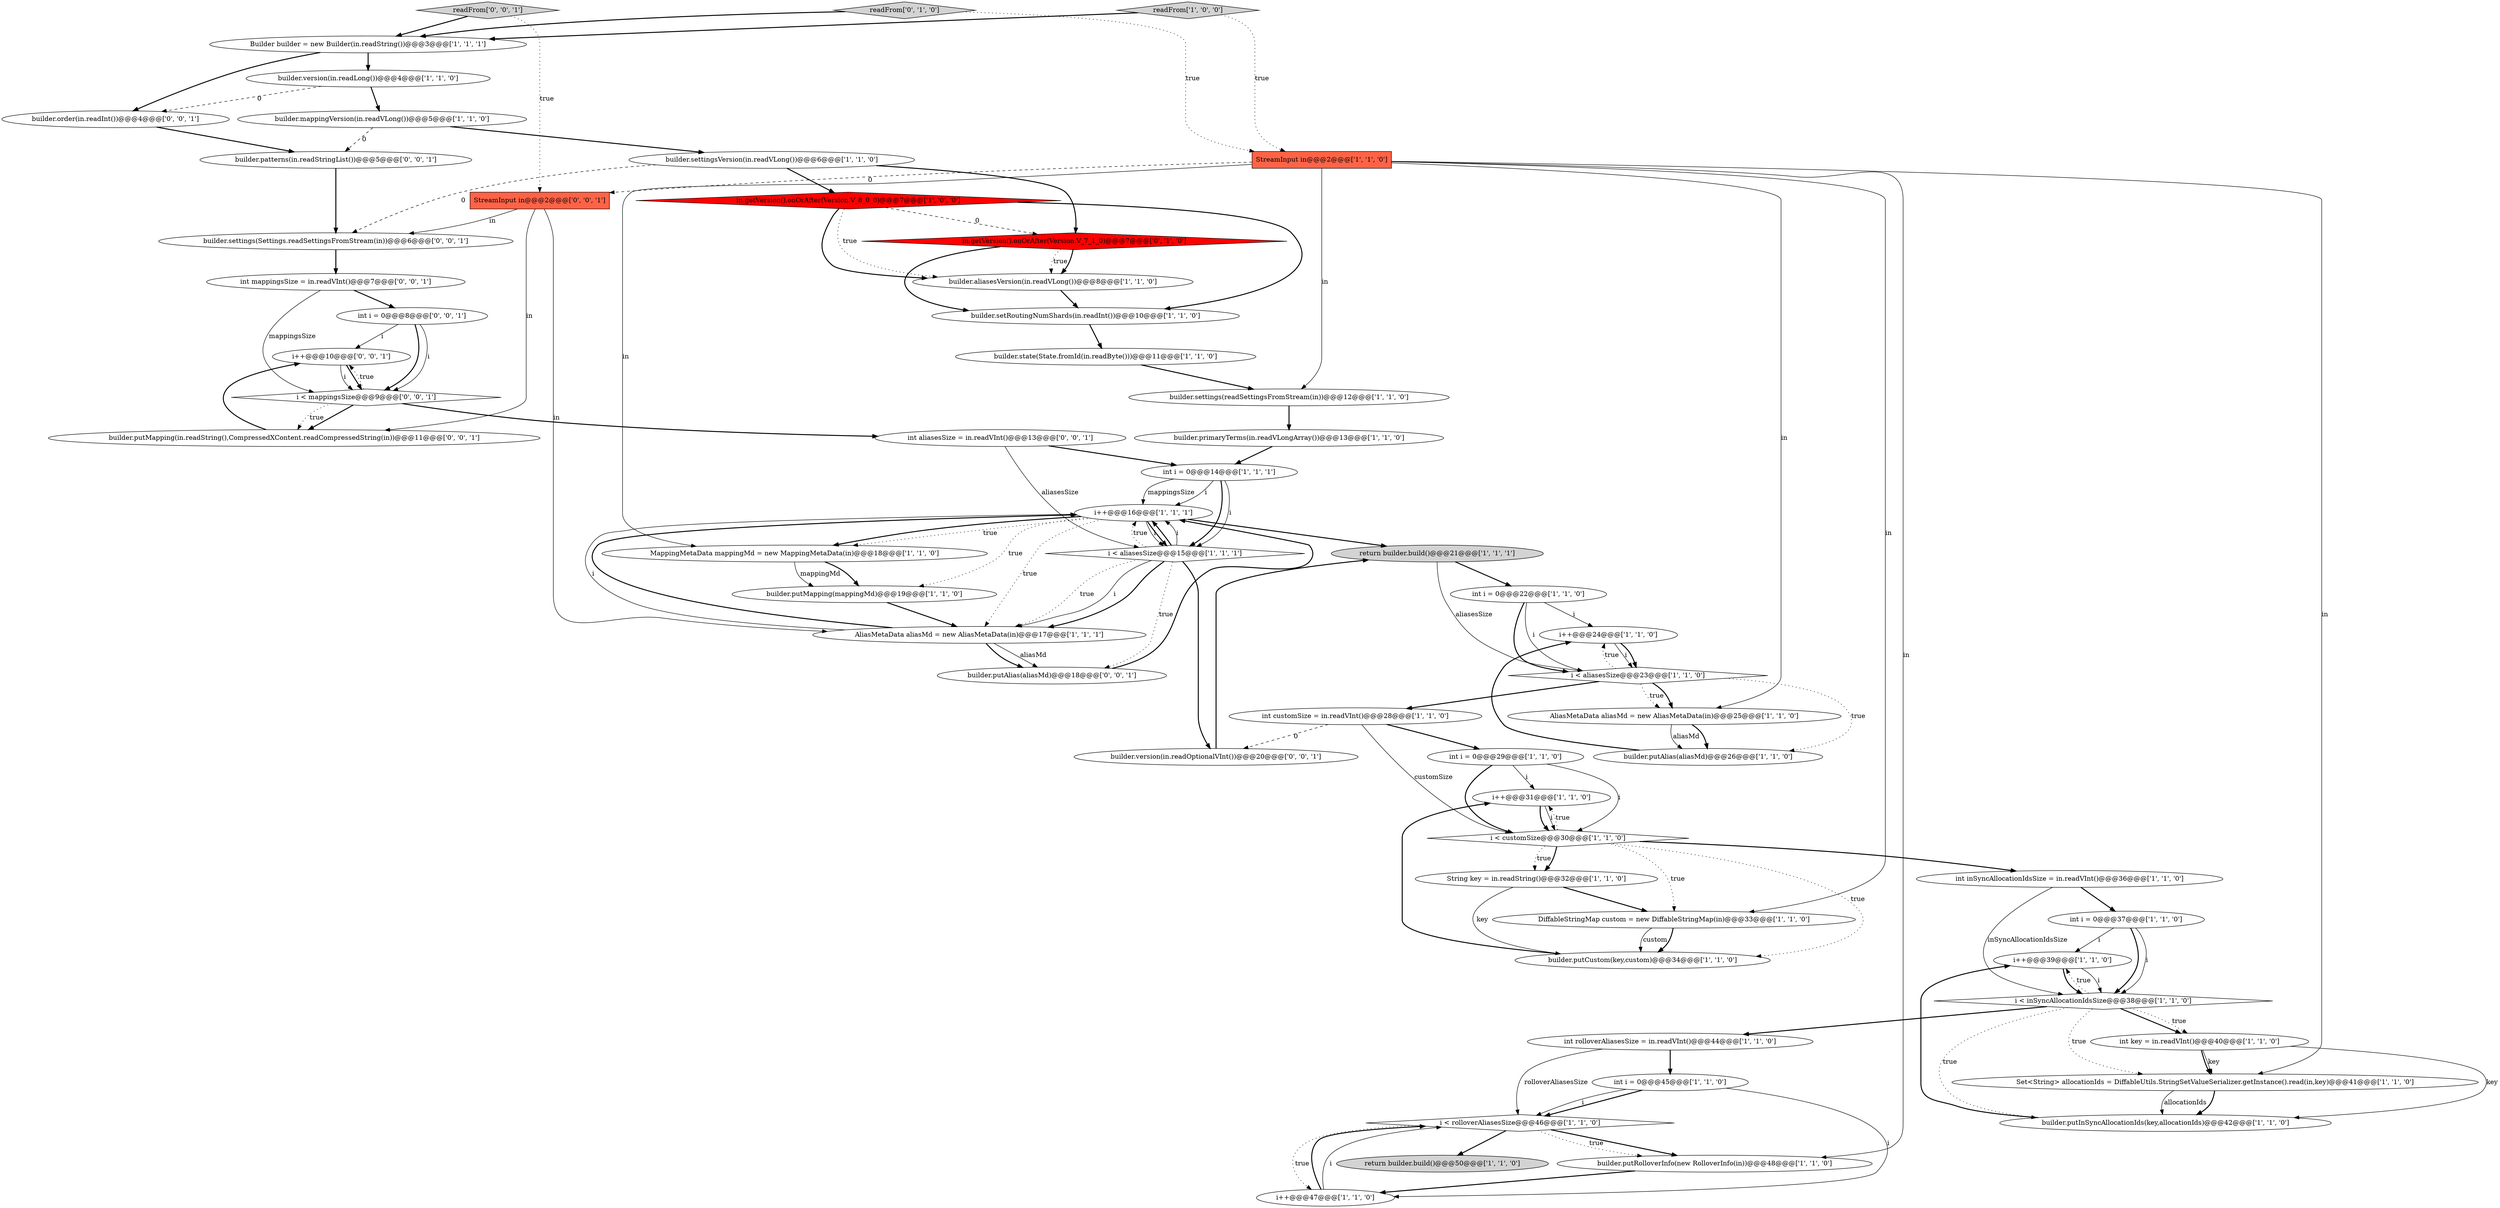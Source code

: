 digraph {
37 [style = filled, label = "builder.aliasesVersion(in.readVLong())@@@8@@@['1', '1', '0']", fillcolor = white, shape = ellipse image = "AAA0AAABBB1BBB"];
38 [style = filled, label = "in.getVersion().onOrAfter(Version.V_8_0_0)@@@7@@@['1', '0', '0']", fillcolor = red, shape = diamond image = "AAA1AAABBB1BBB"];
39 [style = filled, label = "Builder builder = new Builder(in.readString())@@@3@@@['1', '1', '1']", fillcolor = white, shape = ellipse image = "AAA0AAABBB1BBB"];
26 [style = filled, label = "builder.putMapping(mappingMd)@@@19@@@['1', '1', '0']", fillcolor = white, shape = ellipse image = "AAA0AAABBB1BBB"];
22 [style = filled, label = "builder.putCustom(key,custom)@@@34@@@['1', '1', '0']", fillcolor = white, shape = ellipse image = "AAA0AAABBB1BBB"];
41 [style = filled, label = "return builder.build()@@@50@@@['1', '1', '0']", fillcolor = lightgray, shape = ellipse image = "AAA0AAABBB1BBB"];
51 [style = filled, label = "int i = 0@@@8@@@['0', '0', '1']", fillcolor = white, shape = ellipse image = "AAA0AAABBB3BBB"];
35 [style = filled, label = "int i = 0@@@37@@@['1', '1', '0']", fillcolor = white, shape = ellipse image = "AAA0AAABBB1BBB"];
3 [style = filled, label = "i < rolloverAliasesSize@@@46@@@['1', '1', '0']", fillcolor = white, shape = diamond image = "AAA0AAABBB1BBB"];
21 [style = filled, label = "return builder.build()@@@21@@@['1', '1', '1']", fillcolor = lightgray, shape = ellipse image = "AAA0AAABBB1BBB"];
54 [style = filled, label = "int mappingsSize = in.readVInt()@@@7@@@['0', '0', '1']", fillcolor = white, shape = ellipse image = "AAA0AAABBB3BBB"];
14 [style = filled, label = "i++@@@16@@@['1', '1', '1']", fillcolor = white, shape = ellipse image = "AAA0AAABBB1BBB"];
23 [style = filled, label = "int inSyncAllocationIdsSize = in.readVInt()@@@36@@@['1', '1', '0']", fillcolor = white, shape = ellipse image = "AAA0AAABBB1BBB"];
52 [style = filled, label = "readFrom['0', '0', '1']", fillcolor = lightgray, shape = diamond image = "AAA0AAABBB3BBB"];
56 [style = filled, label = "builder.patterns(in.readStringList())@@@5@@@['0', '0', '1']", fillcolor = white, shape = ellipse image = "AAA0AAABBB3BBB"];
25 [style = filled, label = "int rolloverAliasesSize = in.readVInt()@@@44@@@['1', '1', '0']", fillcolor = white, shape = ellipse image = "AAA0AAABBB1BBB"];
9 [style = filled, label = "MappingMetaData mappingMd = new MappingMetaData(in)@@@18@@@['1', '1', '0']", fillcolor = white, shape = ellipse image = "AAA0AAABBB1BBB"];
47 [style = filled, label = "builder.settings(Settings.readSettingsFromStream(in))@@@6@@@['0', '0', '1']", fillcolor = white, shape = ellipse image = "AAA0AAABBB3BBB"];
29 [style = filled, label = "builder.mappingVersion(in.readVLong())@@@5@@@['1', '1', '0']", fillcolor = white, shape = ellipse image = "AAA0AAABBB1BBB"];
33 [style = filled, label = "i++@@@31@@@['1', '1', '0']", fillcolor = white, shape = ellipse image = "AAA0AAABBB1BBB"];
20 [style = filled, label = "int i = 0@@@45@@@['1', '1', '0']", fillcolor = white, shape = ellipse image = "AAA0AAABBB1BBB"];
7 [style = filled, label = "i++@@@39@@@['1', '1', '0']", fillcolor = white, shape = ellipse image = "AAA0AAABBB1BBB"];
8 [style = filled, label = "builder.settingsVersion(in.readVLong())@@@6@@@['1', '1', '0']", fillcolor = white, shape = ellipse image = "AAA0AAABBB1BBB"];
43 [style = filled, label = "AliasMetaData aliasMd = new AliasMetaData(in)@@@17@@@['1', '1', '1']", fillcolor = white, shape = ellipse image = "AAA0AAABBB1BBB"];
49 [style = filled, label = "builder.order(in.readInt())@@@4@@@['0', '0', '1']", fillcolor = white, shape = ellipse image = "AAA0AAABBB3BBB"];
57 [style = filled, label = "StreamInput in@@@2@@@['0', '0', '1']", fillcolor = tomato, shape = box image = "AAA0AAABBB3BBB"];
42 [style = filled, label = "readFrom['1', '0', '0']", fillcolor = lightgray, shape = diamond image = "AAA0AAABBB1BBB"];
55 [style = filled, label = "int aliasesSize = in.readVInt()@@@13@@@['0', '0', '1']", fillcolor = white, shape = ellipse image = "AAA0AAABBB3BBB"];
45 [style = filled, label = "in.getVersion().onOrAfter(Version.V_7_1_0)@@@7@@@['0', '1', '0']", fillcolor = red, shape = diamond image = "AAA1AAABBB2BBB"];
19 [style = filled, label = "int i = 0@@@29@@@['1', '1', '0']", fillcolor = white, shape = ellipse image = "AAA0AAABBB1BBB"];
53 [style = filled, label = "builder.putAlias(aliasMd)@@@18@@@['0', '0', '1']", fillcolor = white, shape = ellipse image = "AAA0AAABBB3BBB"];
40 [style = filled, label = "int customSize = in.readVInt()@@@28@@@['1', '1', '0']", fillcolor = white, shape = ellipse image = "AAA0AAABBB1BBB"];
0 [style = filled, label = "int key = in.readVInt()@@@40@@@['1', '1', '0']", fillcolor = white, shape = ellipse image = "AAA0AAABBB1BBB"];
32 [style = filled, label = "int i = 0@@@22@@@['1', '1', '0']", fillcolor = white, shape = ellipse image = "AAA0AAABBB1BBB"];
24 [style = filled, label = "builder.putAlias(aliasMd)@@@26@@@['1', '1', '0']", fillcolor = white, shape = ellipse image = "AAA0AAABBB1BBB"];
15 [style = filled, label = "StreamInput in@@@2@@@['1', '1', '0']", fillcolor = tomato, shape = box image = "AAA0AAABBB1BBB"];
1 [style = filled, label = "builder.putInSyncAllocationIds(key,allocationIds)@@@42@@@['1', '1', '0']", fillcolor = white, shape = ellipse image = "AAA0AAABBB1BBB"];
28 [style = filled, label = "String key = in.readString()@@@32@@@['1', '1', '0']", fillcolor = white, shape = ellipse image = "AAA0AAABBB1BBB"];
4 [style = filled, label = "int i = 0@@@14@@@['1', '1', '1']", fillcolor = white, shape = ellipse image = "AAA0AAABBB1BBB"];
11 [style = filled, label = "builder.setRoutingNumShards(in.readInt())@@@10@@@['1', '1', '0']", fillcolor = white, shape = ellipse image = "AAA0AAABBB1BBB"];
36 [style = filled, label = "builder.primaryTerms(in.readVLongArray())@@@13@@@['1', '1', '0']", fillcolor = white, shape = ellipse image = "AAA0AAABBB1BBB"];
16 [style = filled, label = "builder.settings(readSettingsFromStream(in))@@@12@@@['1', '1', '0']", fillcolor = white, shape = ellipse image = "AAA0AAABBB1BBB"];
13 [style = filled, label = "i < customSize@@@30@@@['1', '1', '0']", fillcolor = white, shape = diamond image = "AAA0AAABBB1BBB"];
27 [style = filled, label = "builder.putRolloverInfo(new RolloverInfo(in))@@@48@@@['1', '1', '0']", fillcolor = white, shape = ellipse image = "AAA0AAABBB1BBB"];
34 [style = filled, label = "DiffableStringMap custom = new DiffableStringMap(in)@@@33@@@['1', '1', '0']", fillcolor = white, shape = ellipse image = "AAA0AAABBB1BBB"];
5 [style = filled, label = "builder.state(State.fromId(in.readByte()))@@@11@@@['1', '1', '0']", fillcolor = white, shape = ellipse image = "AAA0AAABBB1BBB"];
2 [style = filled, label = "i++@@@24@@@['1', '1', '0']", fillcolor = white, shape = ellipse image = "AAA0AAABBB1BBB"];
6 [style = filled, label = "builder.version(in.readLong())@@@4@@@['1', '1', '0']", fillcolor = white, shape = ellipse image = "AAA0AAABBB1BBB"];
18 [style = filled, label = "i++@@@47@@@['1', '1', '0']", fillcolor = white, shape = ellipse image = "AAA0AAABBB1BBB"];
31 [style = filled, label = "i < aliasesSize@@@23@@@['1', '1', '0']", fillcolor = white, shape = diamond image = "AAA0AAABBB1BBB"];
46 [style = filled, label = "builder.version(in.readOptionalVInt())@@@20@@@['0', '0', '1']", fillcolor = white, shape = ellipse image = "AAA0AAABBB3BBB"];
48 [style = filled, label = "i++@@@10@@@['0', '0', '1']", fillcolor = white, shape = ellipse image = "AAA0AAABBB3BBB"];
12 [style = filled, label = "AliasMetaData aliasMd = new AliasMetaData(in)@@@25@@@['1', '1', '0']", fillcolor = white, shape = ellipse image = "AAA0AAABBB1BBB"];
44 [style = filled, label = "readFrom['0', '1', '0']", fillcolor = lightgray, shape = diamond image = "AAA0AAABBB2BBB"];
50 [style = filled, label = "i < mappingsSize@@@9@@@['0', '0', '1']", fillcolor = white, shape = diamond image = "AAA0AAABBB3BBB"];
30 [style = filled, label = "i < aliasesSize@@@15@@@['1', '1', '1']", fillcolor = white, shape = diamond image = "AAA0AAABBB1BBB"];
58 [style = filled, label = "builder.putMapping(in.readString(),CompressedXContent.readCompressedString(in))@@@11@@@['0', '0', '1']", fillcolor = white, shape = ellipse image = "AAA0AAABBB3BBB"];
17 [style = filled, label = "i < inSyncAllocationIdsSize@@@38@@@['1', '1', '0']", fillcolor = white, shape = diamond image = "AAA0AAABBB1BBB"];
10 [style = filled, label = "Set<String> allocationIds = DiffableUtils.StringSetValueSerializer.getInstance().read(in,key)@@@41@@@['1', '1', '0']", fillcolor = white, shape = ellipse image = "AAA0AAABBB1BBB"];
17->25 [style = bold, label=""];
18->3 [style = bold, label=""];
34->22 [style = solid, label="custom"];
13->28 [style = dotted, label="true"];
37->11 [style = bold, label=""];
40->13 [style = solid, label="customSize"];
0->1 [style = solid, label="key"];
4->14 [style = solid, label="i"];
51->48 [style = solid, label="i"];
14->26 [style = dotted, label="true"];
17->1 [style = dotted, label="true"];
15->27 [style = solid, label="in"];
15->57 [style = dashed, label="0"];
55->30 [style = solid, label="aliasesSize"];
39->6 [style = bold, label=""];
48->50 [style = solid, label="i"];
6->29 [style = bold, label=""];
56->47 [style = bold, label=""];
3->27 [style = bold, label=""];
9->26 [style = bold, label=""];
3->27 [style = dotted, label="true"];
7->17 [style = solid, label="i"];
46->21 [style = bold, label=""];
57->43 [style = solid, label="in"];
30->14 [style = solid, label="i"];
14->30 [style = solid, label="i"];
51->50 [style = bold, label=""];
2->31 [style = solid, label="i"];
30->46 [style = bold, label=""];
50->55 [style = bold, label=""];
50->48 [style = dotted, label="true"];
43->53 [style = bold, label=""];
39->49 [style = bold, label=""];
29->56 [style = dashed, label="0"];
43->53 [style = solid, label="aliasMd"];
31->40 [style = bold, label=""];
30->14 [style = bold, label=""];
49->56 [style = bold, label=""];
14->9 [style = bold, label=""];
30->43 [style = dotted, label="true"];
9->26 [style = solid, label="mappingMd"];
31->12 [style = dotted, label="true"];
2->31 [style = bold, label=""];
52->57 [style = dotted, label="true"];
22->33 [style = bold, label=""];
23->17 [style = solid, label="inSyncAllocationIdsSize"];
14->30 [style = bold, label=""];
21->31 [style = solid, label="aliasesSize"];
38->11 [style = bold, label=""];
57->47 [style = solid, label="in"];
36->4 [style = bold, label=""];
48->50 [style = bold, label=""];
26->43 [style = bold, label=""];
20->3 [style = bold, label=""];
15->10 [style = solid, label="in"];
33->13 [style = bold, label=""];
18->3 [style = solid, label="i"];
8->38 [style = bold, label=""];
45->11 [style = bold, label=""];
30->53 [style = dotted, label="true"];
23->35 [style = bold, label=""];
6->49 [style = dashed, label="0"];
44->15 [style = dotted, label="true"];
15->12 [style = solid, label="in"];
30->43 [style = solid, label="i"];
19->13 [style = bold, label=""];
13->22 [style = dotted, label="true"];
47->54 [style = bold, label=""];
38->37 [style = bold, label=""];
3->18 [style = dotted, label="true"];
35->17 [style = bold, label=""];
15->16 [style = solid, label="in"];
10->1 [style = bold, label=""];
32->31 [style = bold, label=""];
14->21 [style = bold, label=""];
0->10 [style = solid, label="key"];
19->33 [style = solid, label="i"];
13->34 [style = dotted, label="true"];
38->37 [style = dotted, label="true"];
27->18 [style = bold, label=""];
16->36 [style = bold, label=""];
7->17 [style = bold, label=""];
20->3 [style = solid, label="i"];
35->7 [style = solid, label="i"];
50->58 [style = bold, label=""];
30->43 [style = bold, label=""];
42->39 [style = bold, label=""];
40->19 [style = bold, label=""];
12->24 [style = bold, label=""];
51->50 [style = solid, label="i"];
1->7 [style = bold, label=""];
31->12 [style = bold, label=""];
15->34 [style = solid, label="in"];
30->14 [style = dotted, label="true"];
5->16 [style = bold, label=""];
4->14 [style = solid, label="mappingsSize"];
25->3 [style = solid, label="rolloverAliasesSize"];
53->14 [style = bold, label=""];
11->5 [style = bold, label=""];
25->20 [style = bold, label=""];
19->13 [style = solid, label="i"];
17->0 [style = bold, label=""];
58->48 [style = bold, label=""];
32->31 [style = solid, label="i"];
13->33 [style = dotted, label="true"];
43->14 [style = bold, label=""];
3->41 [style = bold, label=""];
8->45 [style = bold, label=""];
42->15 [style = dotted, label="true"];
31->2 [style = dotted, label="true"];
10->1 [style = solid, label="allocationIds"];
54->51 [style = bold, label=""];
29->8 [style = bold, label=""];
8->47 [style = dashed, label="0"];
17->0 [style = dotted, label="true"];
52->39 [style = bold, label=""];
24->2 [style = bold, label=""];
28->34 [style = bold, label=""];
45->37 [style = dotted, label="true"];
32->2 [style = solid, label="i"];
28->22 [style = solid, label="key"];
14->43 [style = dotted, label="true"];
15->9 [style = solid, label="in"];
44->39 [style = bold, label=""];
34->22 [style = bold, label=""];
33->13 [style = solid, label="i"];
20->18 [style = solid, label="i"];
40->46 [style = dashed, label="0"];
17->10 [style = dotted, label="true"];
0->10 [style = bold, label=""];
35->17 [style = solid, label="i"];
12->24 [style = solid, label="aliasMd"];
4->30 [style = bold, label=""];
55->4 [style = bold, label=""];
50->58 [style = dotted, label="true"];
57->58 [style = solid, label="in"];
21->32 [style = bold, label=""];
13->23 [style = bold, label=""];
4->30 [style = solid, label="i"];
43->14 [style = solid, label="i"];
17->7 [style = dotted, label="true"];
31->24 [style = dotted, label="true"];
45->37 [style = bold, label=""];
14->9 [style = dotted, label="true"];
38->45 [style = dashed, label="0"];
54->50 [style = solid, label="mappingsSize"];
13->28 [style = bold, label=""];
}
